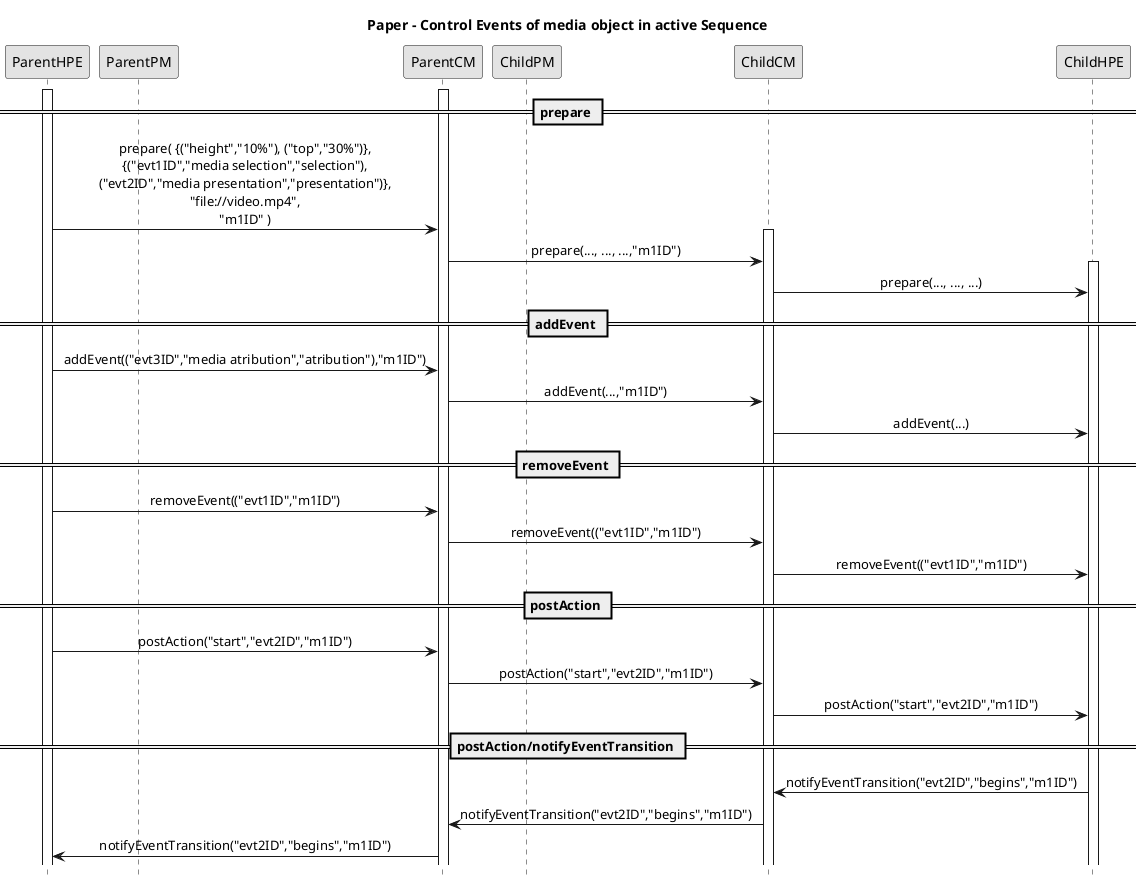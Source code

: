 ''''''''''''''''''Begining PLANTUML params'''''''''''''''''
@startuml
hide footbox
skinparam monochrome true
skinparam sequenceMessageAlign center

participant ParentHPE
participant ParentPM
participant ParentCM
participant ChildPM
participant ChildCM
participant ChildHPE

''''''''''''''''''Paper - Control Events of media object in active Sequence'''''''''''''''''
title Paper - Control Events of media object in active Sequence
activate ParentHPE
activate ParentCM
== prepare ==
ParentHPE->ParentCM: prepare( {("height","10%"), ("top","30%")},\n{("evt1ID","media selection","selection"),\n("evt2ID","media presentation","presentation")},\n"file://video.mp4",\n"m1ID" )
activate ChildCM
ParentCM->ChildCM:   prepare(..., ..., ...,"m1ID")
activate ChildHPE
ChildCM->ChildHPE:   prepare(..., ..., ...)
== addEvent ==
ParentHPE->ParentCM: addEvent(("evt3ID","media atribution","atribution"),"m1ID")
ParentCM->ChildCM:   addEvent(...,"m1ID")
ChildCM->ChildHPE:   addEvent(...)
== removeEvent ==
ParentHPE->ParentCM: removeEvent(("evt1ID","m1ID")
ParentCM->ChildCM:   removeEvent(("evt1ID","m1ID")
ChildCM->ChildHPE:   removeEvent(("evt1ID","m1ID")
== postAction ==
ParentHPE->ParentCM: postAction("start","evt2ID","m1ID")
ParentCM->ChildCM:   postAction("start","evt2ID","m1ID")
ChildCM->ChildHPE:   postAction("start","evt2ID","m1ID")
== postAction/notifyEventTransition ==
ChildHPE->ChildCM:   notifyEventTransition("evt2ID","begins","m1ID")
ChildCM->ParentCM:   notifyEventTransition("evt2ID","begins","m1ID")
ParentCM->ParentHPE: notifyEventTransition("evt2ID","begins","m1ID")

''''''''''''''''''Ending PLANTUML params'''''''''''''''''
@enduml